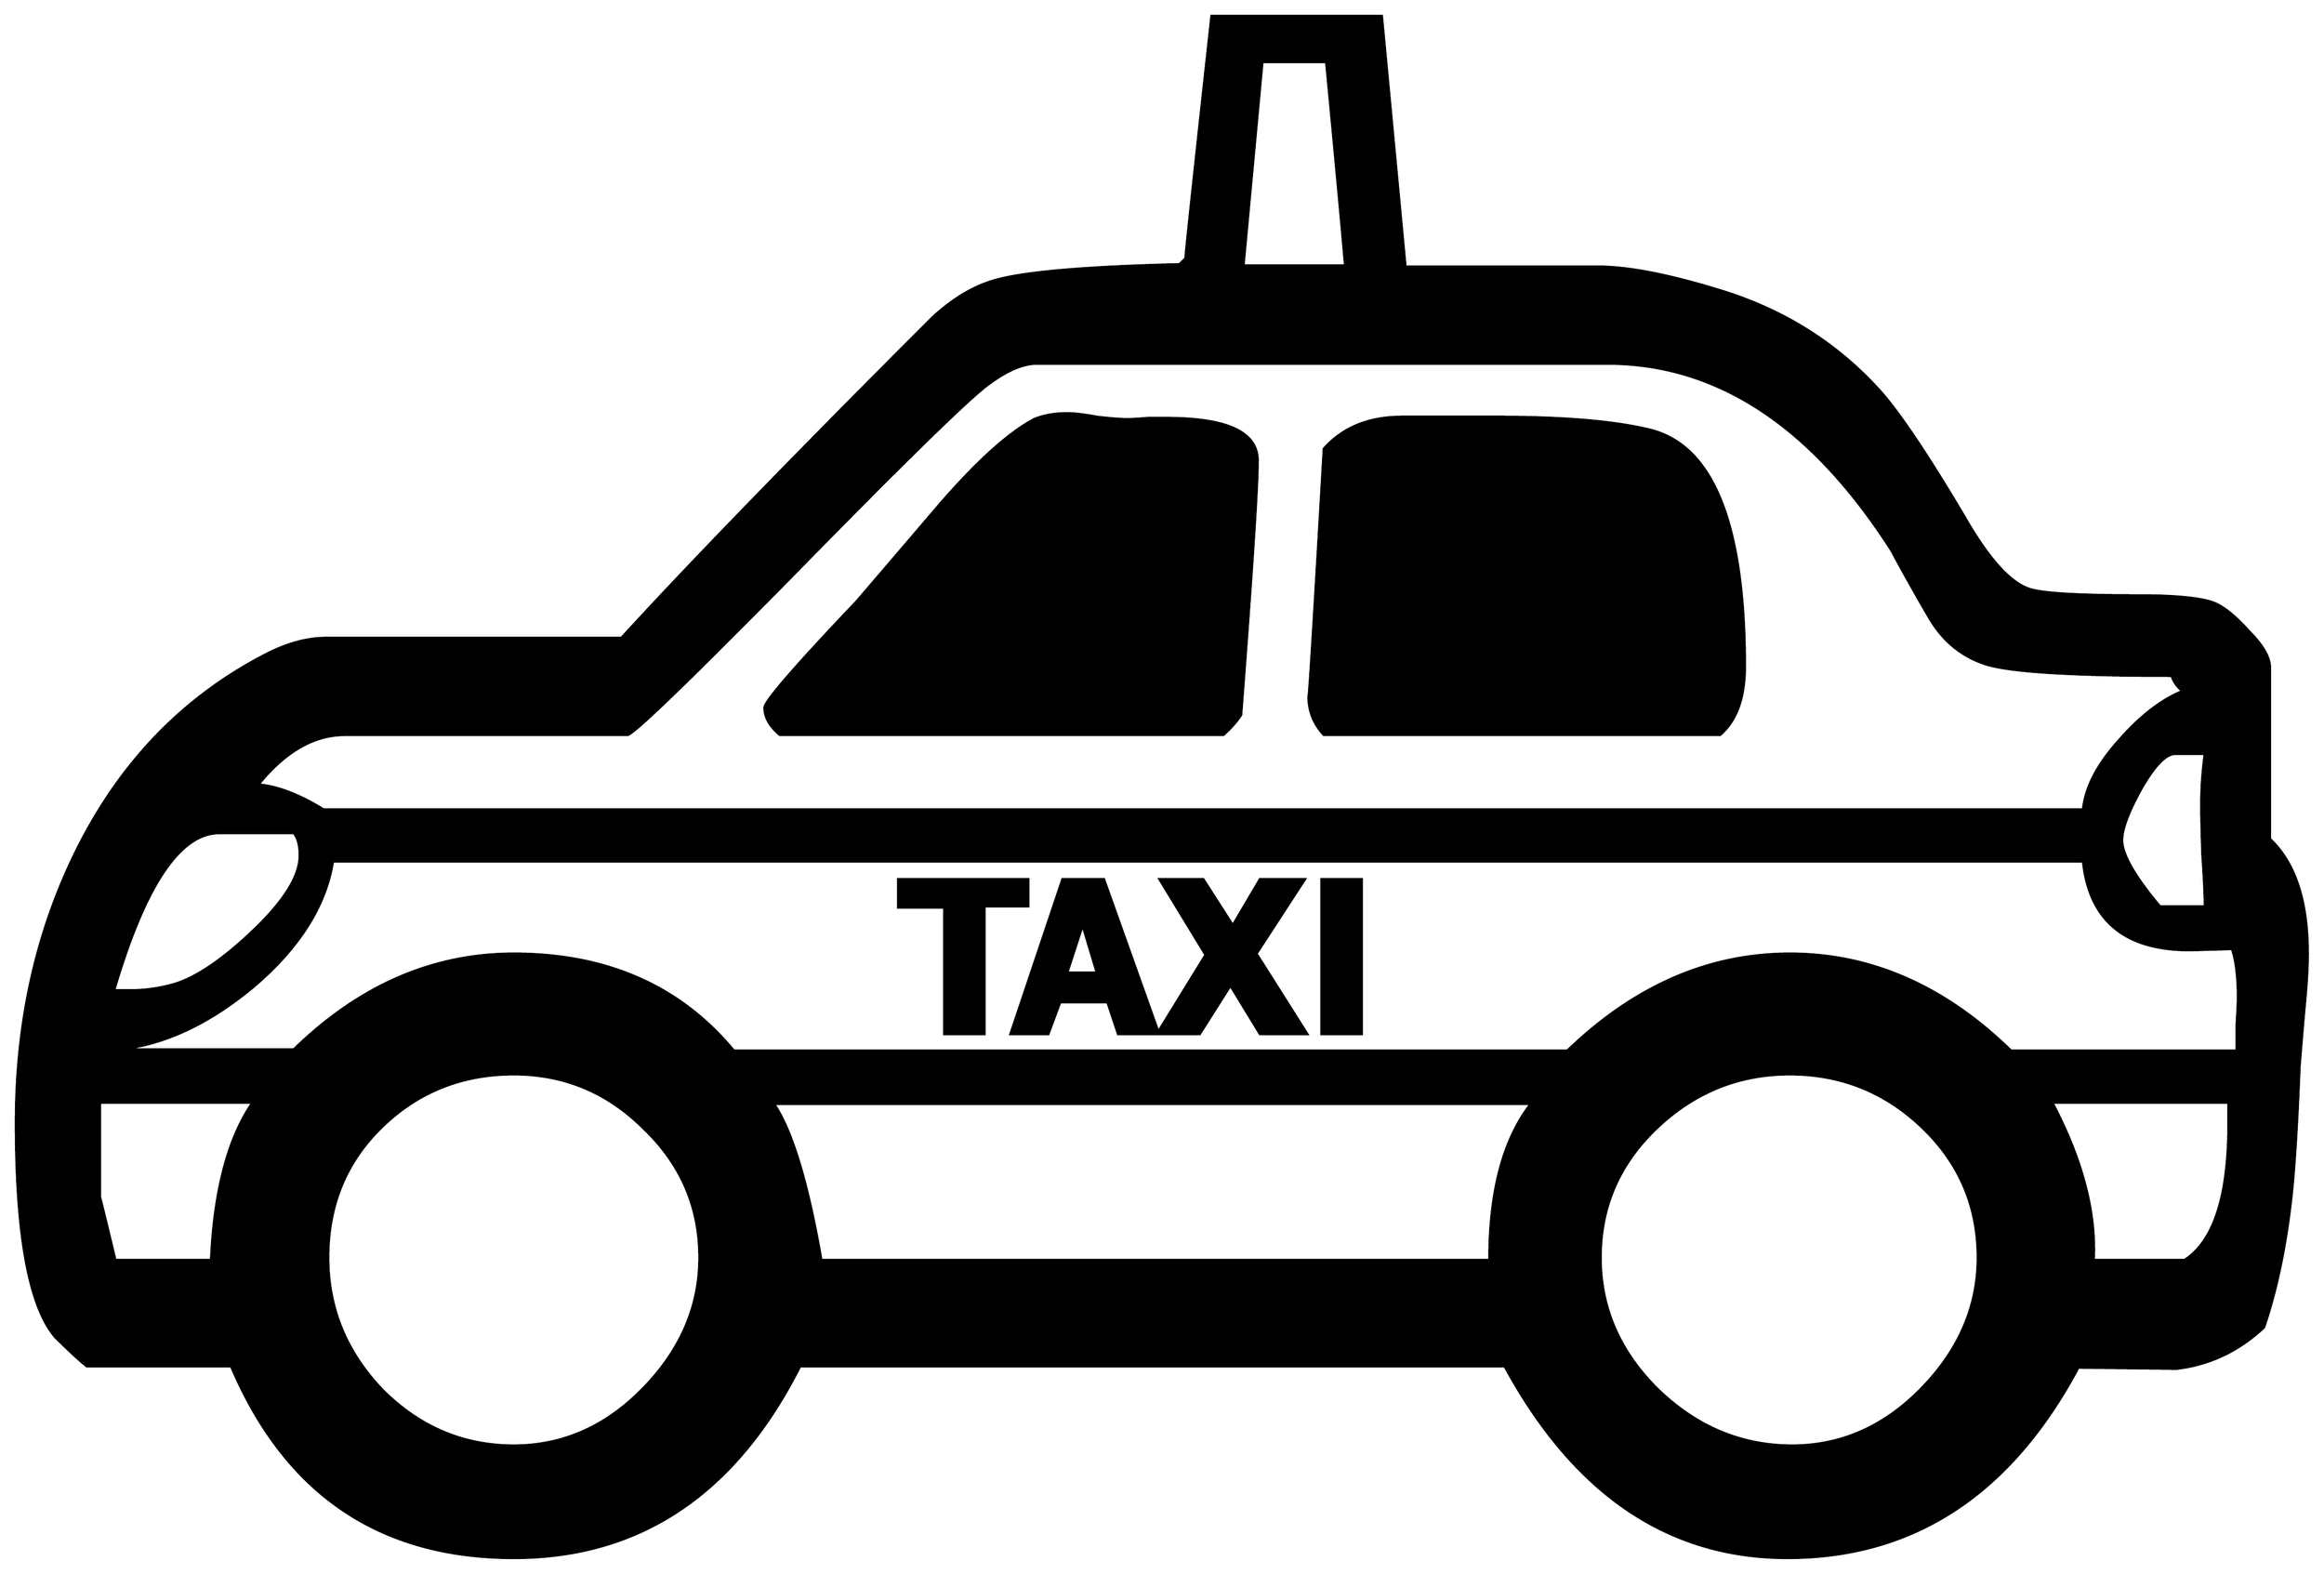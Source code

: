 


\begin{tikzpicture}[y=0.80pt, x=0.80pt, yscale=-1.0, xscale=1.0, inner sep=0pt, outer sep=0pt]
\begin{scope}[shift={(100.0,1776.0)},nonzero rule]
  \path[draw=.,fill=.,line width=1.600pt] (2020.0,-511.0) ..
    controls (2020.0,-499.0) and (2019.0,-483.0) ..
    (2017.0,-463.0) .. controls (2015.0,-439.667) and
    (2013.667,-423.667) .. (2013.0,-415.0) .. controls
    (2011.0,-364.333) and (2008.667,-327.333) .. (2006.0,-304.0) ..
    controls (2001.333,-262.667) and (1993.667,-226.333) ..
    (1983.0,-195.0) .. controls (1961.667,-175.0) and
    (1937.0,-163.333) .. (1909.0,-160.0) .. controls
    (1909.667,-160.0) and (1882.0,-160.333) .. (1826.0,-161.0) ..
    controls (1768.667,-53.667) and (1686.667,-0.0) .. (1580.0,0.0) ..
    controls (1479.333,0.0) and (1399.667,-54.0) .. (1341.0,-162.0)
    -- (745.0,-162.0) .. controls (690.333,-54.0) and (609.667,0.0)
    .. (503.0,0.0) .. controls (389.667,0.0) and (310.0,-54.0) ..
    (264.0,-162.0) -- (142.0,-162.0) .. controls (135.333,-167.333)
    and (126.333,-175.667) .. (115.0,-187.0) .. controls
    (93.0,-213.0) and (82.0,-273.333) .. (82.0,-368.0) .. controls
    (82.0,-452.667) and (99.0,-529.333) .. (133.0,-598.0) ..
    controls (170.333,-673.333) and (224.333,-729.0) .. (295.0,-765.0)
    .. controls (312.333,-773.667) and (328.667,-778.0) ..
    (344.0,-778.0) -- (594.0,-778.0) .. controls (650.667,-840.0)
    and (738.333,-930.333) .. (857.0,-1049.0) .. controls
    (873.0,-1063.667) and (889.0,-1073.667) .. (905.0,-1079.0) ..
    controls (927.667,-1087.0) and (981.333,-1092.0) ..
    (1066.0,-1094.0) -- (1071.0,-1099.0) .. controls
    (1071.0,-1102.333) and (1078.333,-1170.667) .. (1093.0,-1304.0) --
    (1237.0,-1304.0) -- (1257.0,-1092.0) -- (1420.0,-1092.0) ..
    controls (1445.333,-1092.0) and (1479.667,-1085.333) ..
    (1523.0,-1072.0) .. controls (1577.667,-1055.333) and
    (1623.333,-1026.333) .. (1660.0,-985.0) .. controls
    (1676.667,-965.667) and (1700.0,-930.667) .. (1730.0,-880.0) ..
    controls (1750.667,-844.0) and (1769.333,-823.667) ..
    (1786.0,-819.0) .. controls (1798.0,-815.667) and
    (1828.0,-814.0) .. (1876.0,-814.0) .. controls
    (1907.333,-814.0) and (1928.667,-812.0) .. (1940.0,-808.0) ..
    controls (1948.667,-804.667) and (1958.667,-796.667) ..
    (1970.0,-784.0) .. controls (1982.0,-772.0) and
    (1988.0,-761.667) .. (1988.0,-753.0) -- (1988.0,-608.0) ..
    controls (2009.333,-588.0) and (2020.0,-555.667) ..
    (2020.0,-511.0) -- cycle(1933.0,-551.0) .. controls
    (1933.0,-560.333) and (1932.333,-574.667) .. (1931.0,-594.0) ..
    controls (1930.333,-613.333) and (1930.0,-627.667) ..
    (1930.0,-637.0) .. controls (1930.0,-651.0) and
    (1931.0,-665.333) .. (1933.0,-680.0) -- (1908.0,-680.0) ..
    controls (1900.0,-680.0) and (1890.333,-670.0) ..
    (1879.0,-650.0) .. controls (1868.333,-630.667) and
    (1863.0,-616.333) .. (1863.0,-607.0) .. controls
    (1863.0,-595.0) and (1873.667,-576.333) .. (1895.0,-551.0) --
    (1933.0,-551.0) -- cycle(1206.0,-1093.0) .. controls
    (1202.667,-1131.0) and (1197.333,-1188.333) .. (1190.0,-1265.0) --
    (1136.0,-1265.0) -- (1120.0,-1093.0) -- (1206.0,-1093.0) --
    cycle(1953.0,-367.0) -- (1953.0,-385.0) -- (1804.0,-385.0)
    .. controls (1829.333,-337.0) and (1841.0,-292.667) ..
    (1839.0,-252.0) -- (1916.0,-252.0) .. controls
    (1940.667,-268.0) and (1953.0,-306.333) .. (1953.0,-367.0) --
    cycle(1914.0,-733.0) .. controls (1909.333,-737.0) and
    (1906.333,-741.333) .. (1905.0,-746.0) .. controls
    (1819.667,-746.0) and (1767.0,-749.333) .. (1747.0,-756.0) ..
    controls (1727.0,-762.667) and (1711.333,-775.667) ..
    (1700.0,-795.0) .. controls (1688.667,-814.333) and
    (1678.0,-833.333) .. (1668.0,-852.0) .. controls
    (1600.667,-957.333) and (1520.667,-1010.0) .. (1428.0,-1010.0) --
    (945.0,-1010.0) .. controls (933.667,-1010.0) and
    (920.333,-1004.333) .. (905.0,-993.0) .. controls (889.667,-982.333)
    and (834.667,-928.667) .. (740.0,-832.0) .. controls
    (650.667,-741.333) and (603.667,-696.0) .. (599.0,-696.0) --
    (360.0,-696.0) .. controls (334.0,-696.0) and (309.667,-682.0)
    .. (287.0,-654.0) .. controls (303.0,-652.667) and
    (321.333,-645.667) .. (342.0,-633.0) -- (1830.0,-633.0) ..
    controls (1832.0,-651.667) and (1842.0,-671.0) ..
    (1860.0,-691.0) .. controls (1878.0,-711.667) and
    (1896.0,-725.667) .. (1914.0,-733.0) -- cycle(1741.0,-254.0)
    .. controls (1741.0,-297.333) and (1725.333,-334.0) ..
    (1694.0,-364.0) .. controls (1662.667,-394.0) and
    (1625.333,-409.0) .. (1582.0,-409.0) .. controls
    (1538.667,-409.0) and (1501.0,-393.667) .. (1469.0,-363.0) ..
    controls (1437.667,-333.0) and (1422.0,-296.667) ..
    (1422.0,-254.0) .. controls (1422.0,-211.333) and
    (1438.333,-174.0) .. (1471.0,-142.0) .. controls
    (1503.667,-110.667) and (1541.333,-95.0) .. (1584.0,-95.0) ..
    controls (1625.333,-95.0) and (1661.667,-111.0) ..
    (1693.0,-143.0) .. controls (1725.0,-175.667) and
    (1741.0,-212.667) .. (1741.0,-254.0) -- cycle(1961.0,-474.0)
    .. controls (1961.0,-491.333) and (1959.333,-505.0) ..
    (1956.0,-515.0) .. controls (1934.667,-514.333) and
    (1922.667,-514.0) .. (1920.0,-514.0) .. controls
    (1865.333,-514.0) and (1835.333,-539.0) .. (1830.0,-589.0) --
    (350.0,-589.0) .. controls (344.0,-551.667) and (322.0,-516.667)
    .. (284.0,-484.0) .. controls (246.0,-452.0) and
    (207.667,-434.0) .. (169.0,-430.0) -- (317.0,-430.0) ..
    controls (372.333,-484.0) and (434.333,-511.0) .. (503.0,-511.0)
    .. controls (581.667,-511.0) and (643.667,-483.667) ..
    (689.0,-429.0) -- (1394.0,-429.0) .. controls
    (1450.667,-483.667) and (1513.333,-511.0) .. (1582.0,-511.0) ..
    controls (1650.667,-511.0) and (1713.0,-483.667) ..
    (1769.0,-429.0) -- (1960.0,-429.0) .. controls
    (1960.0,-434.333) and (1960.0,-442.0) .. (1960.0,-452.0) ..
    controls (1960.667,-462.667) and (1961.0,-470.0) ..
    (1961.0,-474.0) -- cycle(1363.0,-384.0) -- (723.0,-384.0) ..
    controls (738.333,-361.333) and (751.667,-317.333) .. (763.0,-252.0)
    -- (1328.0,-252.0) .. controls (1328.0,-310.0) and
    (1339.667,-354.0) .. (1363.0,-384.0) -- cycle(322.0,-594.0) ..
    controls (322.0,-602.667) and (320.333,-609.0) .. (317.0,-613.0)
    -- (254.0,-613.0) .. controls (220.667,-613.0) and
    (191.0,-568.667) .. (165.0,-480.0) -- (179.0,-480.0) ..
    controls (191.0,-480.0) and (203.0,-481.667) .. (215.0,-485.0)
    .. controls (233.667,-490.333) and (256.0,-505.333) ..
    (282.0,-530.0) .. controls (308.667,-555.333) and (322.0,-576.667)
    .. (322.0,-594.0) -- cycle(660.0,-254.0) .. controls
    (660.0,-296.667) and (644.333,-333.0) .. (613.0,-363.0) ..
    controls (582.333,-393.667) and (545.667,-409.0) .. (503.0,-409.0)
    .. controls (459.0,-409.0) and (421.667,-394.0) ..
    (391.0,-364.0) .. controls (361.0,-334.667) and (346.0,-298.0)
    .. (346.0,-254.0) .. controls (346.0,-211.333) and
    (361.333,-174.0) .. (392.0,-142.0) .. controls (423.333,-110.667)
    and (460.333,-95.0) .. (503.0,-95.0) .. controls (544.333,-95.0)
    and (580.667,-111.0) .. (612.0,-143.0) .. controls
    (644.0,-175.667) and (660.0,-212.667) .. (660.0,-254.0) --
    cycle(282.0,-385.0) -- (153.0,-385.0) -- (153.0,-305.0) ..
    controls (153.0,-305.667) and (157.333,-288.0) .. (166.0,-252.0)
    -- (247.0,-252.0) .. controls (249.667,-310.667) and
    (261.333,-355.0) .. (282.0,-385.0) -- cycle(1544.0,-754.0) ..
    controls (1544.0,-727.333) and (1537.0,-708.0) ..
    (1523.0,-696.0) -- (1188.0,-696.0) .. controls
    (1179.333,-705.333) and (1175.0,-716.333) .. (1175.0,-729.0) ..
    controls (1175.0,-718.333) and (1179.333,-788.0) ..
    (1188.0,-938.0) .. controls (1204.0,-956.0) and
    (1226.0,-965.0) .. (1254.0,-965.0) -- (1335.0,-965.0) ..
    controls (1391.0,-965.0) and (1434.0,-961.333) ..
    (1464.0,-954.0) .. controls (1517.333,-940.667) and
    (1544.0,-874.0) .. (1544.0,-754.0) -- cycle(1132.0,-928.0)
    .. controls (1132.0,-906.0) and (1127.333,-834.333) ..
    (1118.0,-713.0) .. controls (1114.667,-707.667) and
    (1109.667,-702.0) .. (1103.0,-696.0) -- (728.0,-696.0) ..
    controls (719.333,-703.333) and (715.0,-711.0) .. (715.0,-719.0)
    .. controls (715.0,-724.333) and (741.0,-754.333) ..
    (793.0,-809.0) .. controls (817.0,-837.0) and (840.667,-864.667)
    .. (864.0,-892.0) .. controls (895.333,-928.0) and
    (921.667,-951.667) .. (943.0,-963.0) .. controls (951.0,-966.333)
    and (960.333,-968.0) .. (971.0,-968.0) .. controls
    (977.0,-968.0) and (985.333,-967.0) .. (996.0,-965.0) ..
    controls (1007.333,-963.667) and (1016.0,-963.0) ..
    (1022.0,-963.0) .. controls (1026.0,-963.0) and
    (1031.667,-963.333) .. (1039.0,-964.0) .. controls
    (1045.667,-964.0) and (1051.0,-964.0) .. (1055.0,-964.0) ..
    controls (1106.333,-964.0) and (1132.0,-952.0) ..
    (1132.0,-928.0) -- cycle(1220.0,-443.0) -- (1186.0,-443.0)
    -- (1186.0,-574.0) -- (1220.0,-574.0) -- (1220.0,-443.0) --
    cycle(1174.0,-443.0) -- (1134.0,-443.0) -- (1109.0,-484.0)
    -- (1083.0,-443.0) -- (1014.0,-443.0) -- (1005.0,-470.0) --
    (965.0,-470.0) -- (955.0,-443.0) -- (923.0,-443.0) --
    (967.0,-574.0) -- (1002.0,-574.0) -- (1048.0,-445.0) --
    (1088.0,-510.0) -- (1049.0,-574.0) -- (1086.0,-574.0) --
    (1111.0,-535.0) -- (1134.0,-574.0) -- (1172.0,-574.0) --
    (1131.0,-511.0) -- (1174.0,-443.0) -- cycle(938.0,-551.0) --
    (901.0,-551.0) -- (901.0,-443.0) -- (867.0,-443.0) --
    (867.0,-550.0) -- (828.0,-550.0) -- (828.0,-574.0) --
    (938.0,-574.0) -- (938.0,-551.0) -- cycle(996.0,-495.0) --
    (984.0,-535.0) -- (971.0,-495.0) -- (996.0,-495.0) -- cycle;
\end{scope}

\end{tikzpicture}

